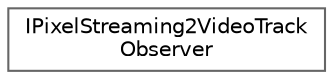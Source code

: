 digraph "Graphical Class Hierarchy"
{
 // INTERACTIVE_SVG=YES
 // LATEX_PDF_SIZE
  bgcolor="transparent";
  edge [fontname=Helvetica,fontsize=10,labelfontname=Helvetica,labelfontsize=10];
  node [fontname=Helvetica,fontsize=10,shape=box,height=0.2,width=0.4];
  rankdir="LR";
  Node0 [id="Node000000",label="IPixelStreaming2VideoTrack\lObserver",height=0.2,width=0.4,color="grey40", fillcolor="white", style="filled",URL="$d2/d04/classIPixelStreaming2VideoTrackObserver.html",tooltip=" "];
}
